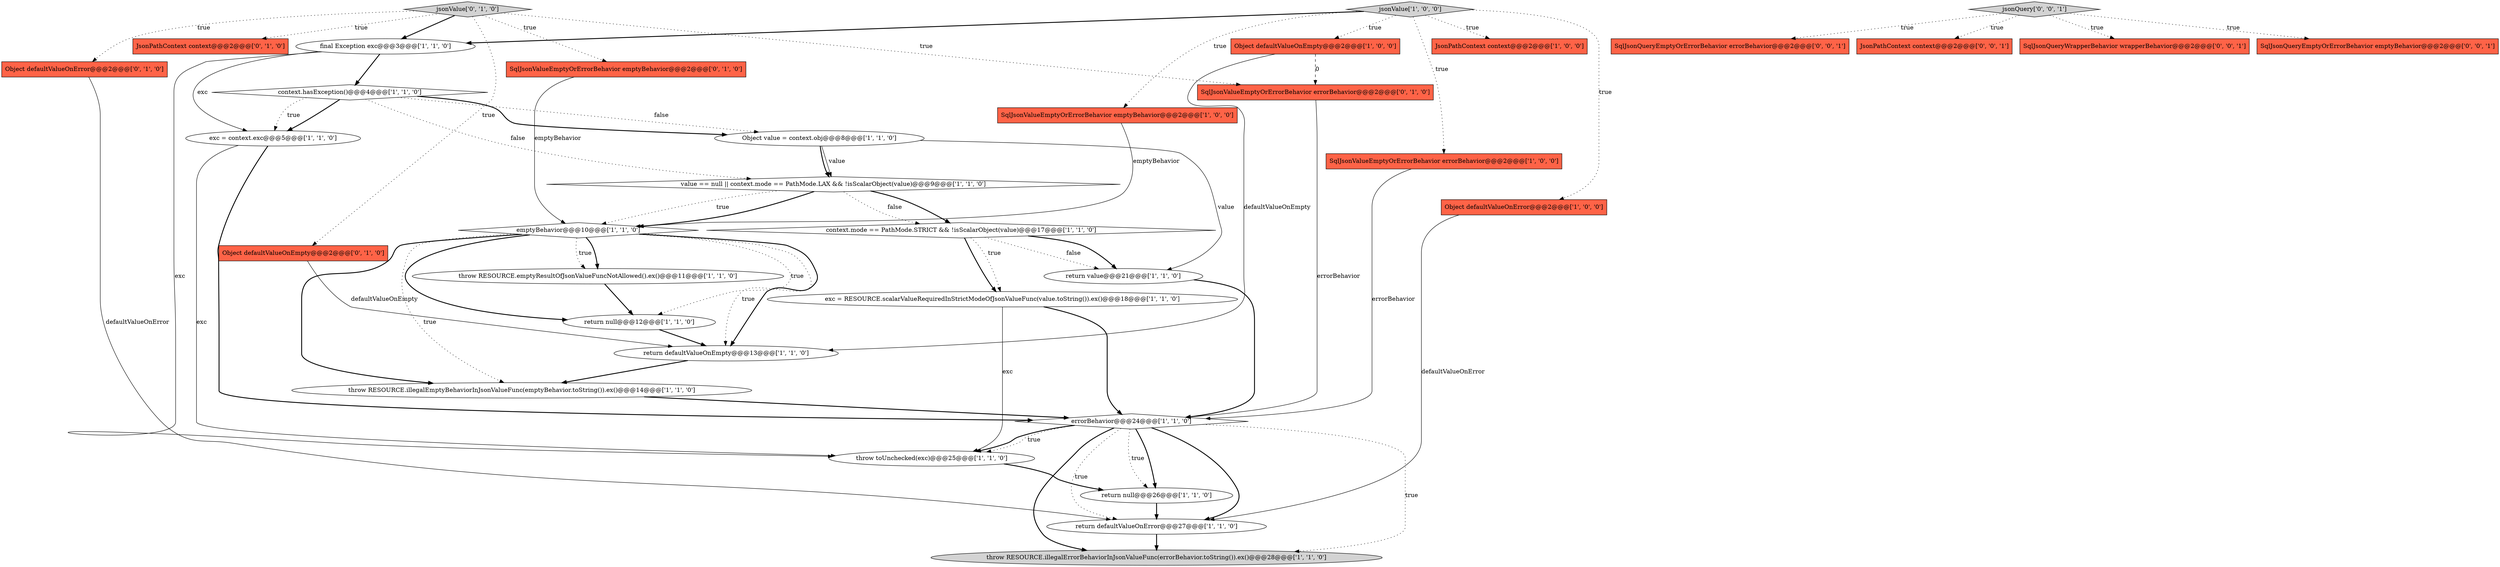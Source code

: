 digraph {
12 [style = filled, label = "return value@@@21@@@['1', '1', '0']", fillcolor = white, shape = ellipse image = "AAA0AAABBB1BBB"];
2 [style = filled, label = "exc = RESOURCE.scalarValueRequiredInStrictModeOfJsonValueFunc(value.toString()).ex()@@@18@@@['1', '1', '0']", fillcolor = white, shape = ellipse image = "AAA0AAABBB1BBB"];
14 [style = filled, label = "SqlJsonValueEmptyOrErrorBehavior emptyBehavior@@@2@@@['1', '0', '0']", fillcolor = tomato, shape = box image = "AAA0AAABBB1BBB"];
30 [style = filled, label = "SqlJsonQueryEmptyOrErrorBehavior errorBehavior@@@2@@@['0', '0', '1']", fillcolor = tomato, shape = box image = "AAA0AAABBB3BBB"];
33 [style = filled, label = "JsonPathContext context@@@2@@@['0', '0', '1']", fillcolor = tomato, shape = box image = "AAA0AAABBB3BBB"];
29 [style = filled, label = "SqlJsonValueEmptyOrErrorBehavior errorBehavior@@@2@@@['0', '1', '0']", fillcolor = tomato, shape = box image = "AAA1AAABBB2BBB"];
7 [style = filled, label = "throw toUnchecked(exc)@@@25@@@['1', '1', '0']", fillcolor = white, shape = ellipse image = "AAA0AAABBB1BBB"];
23 [style = filled, label = "Object defaultValueOnEmpty@@@2@@@['1', '0', '0']", fillcolor = tomato, shape = box image = "AAA1AAABBB1BBB"];
28 [style = filled, label = "SqlJsonValueEmptyOrErrorBehavior emptyBehavior@@@2@@@['0', '1', '0']", fillcolor = tomato, shape = box image = "AAA0AAABBB2BBB"];
0 [style = filled, label = "jsonValue['1', '0', '0']", fillcolor = lightgray, shape = diamond image = "AAA0AAABBB1BBB"];
21 [style = filled, label = "exc = context.exc@@@5@@@['1', '1', '0']", fillcolor = white, shape = ellipse image = "AAA0AAABBB1BBB"];
22 [style = filled, label = "errorBehavior@@@24@@@['1', '1', '0']", fillcolor = white, shape = diamond image = "AAA0AAABBB1BBB"];
16 [style = filled, label = "throw RESOURCE.illegalEmptyBehaviorInJsonValueFunc(emptyBehavior.toString()).ex()@@@14@@@['1', '1', '0']", fillcolor = white, shape = ellipse image = "AAA0AAABBB1BBB"];
13 [style = filled, label = "final Exception exc@@@3@@@['1', '1', '0']", fillcolor = white, shape = ellipse image = "AAA0AAABBB1BBB"];
25 [style = filled, label = "Object defaultValueOnError@@@2@@@['0', '1', '0']", fillcolor = tomato, shape = box image = "AAA0AAABBB2BBB"];
32 [style = filled, label = "jsonQuery['0', '0', '1']", fillcolor = lightgray, shape = diamond image = "AAA0AAABBB3BBB"];
18 [style = filled, label = "value == null || context.mode == PathMode.LAX && !isScalarObject(value)@@@9@@@['1', '1', '0']", fillcolor = white, shape = diamond image = "AAA0AAABBB1BBB"];
17 [style = filled, label = "return null@@@26@@@['1', '1', '0']", fillcolor = white, shape = ellipse image = "AAA0AAABBB1BBB"];
24 [style = filled, label = "JsonPathContext context@@@2@@@['0', '1', '0']", fillcolor = tomato, shape = box image = "AAA0AAABBB2BBB"];
11 [style = filled, label = "context.mode == PathMode.STRICT && !isScalarObject(value)@@@17@@@['1', '1', '0']", fillcolor = white, shape = diamond image = "AAA0AAABBB1BBB"];
15 [style = filled, label = "context.hasException()@@@4@@@['1', '1', '0']", fillcolor = white, shape = diamond image = "AAA0AAABBB1BBB"];
10 [style = filled, label = "emptyBehavior@@@10@@@['1', '1', '0']", fillcolor = white, shape = diamond image = "AAA0AAABBB1BBB"];
20 [style = filled, label = "SqlJsonValueEmptyOrErrorBehavior errorBehavior@@@2@@@['1', '0', '0']", fillcolor = tomato, shape = box image = "AAA0AAABBB1BBB"];
9 [style = filled, label = "return defaultValueOnEmpty@@@13@@@['1', '1', '0']", fillcolor = white, shape = ellipse image = "AAA0AAABBB1BBB"];
5 [style = filled, label = "JsonPathContext context@@@2@@@['1', '0', '0']", fillcolor = tomato, shape = box image = "AAA0AAABBB1BBB"];
1 [style = filled, label = "throw RESOURCE.emptyResultOfJsonValueFuncNotAllowed().ex()@@@11@@@['1', '1', '0']", fillcolor = white, shape = ellipse image = "AAA0AAABBB1BBB"];
26 [style = filled, label = "Object defaultValueOnEmpty@@@2@@@['0', '1', '0']", fillcolor = tomato, shape = box image = "AAA0AAABBB2BBB"];
19 [style = filled, label = "throw RESOURCE.illegalErrorBehaviorInJsonValueFunc(errorBehavior.toString()).ex()@@@28@@@['1', '1', '0']", fillcolor = lightgray, shape = ellipse image = "AAA0AAABBB1BBB"];
4 [style = filled, label = "return null@@@12@@@['1', '1', '0']", fillcolor = white, shape = ellipse image = "AAA0AAABBB1BBB"];
8 [style = filled, label = "return defaultValueOnError@@@27@@@['1', '1', '0']", fillcolor = white, shape = ellipse image = "AAA0AAABBB1BBB"];
34 [style = filled, label = "SqlJsonQueryWrapperBehavior wrapperBehavior@@@2@@@['0', '0', '1']", fillcolor = tomato, shape = box image = "AAA0AAABBB3BBB"];
31 [style = filled, label = "SqlJsonQueryEmptyOrErrorBehavior emptyBehavior@@@2@@@['0', '0', '1']", fillcolor = tomato, shape = box image = "AAA0AAABBB3BBB"];
6 [style = filled, label = "Object value = context.obj@@@8@@@['1', '1', '0']", fillcolor = white, shape = ellipse image = "AAA0AAABBB1BBB"];
27 [style = filled, label = "jsonValue['0', '1', '0']", fillcolor = lightgray, shape = diamond image = "AAA0AAABBB2BBB"];
3 [style = filled, label = "Object defaultValueOnError@@@2@@@['1', '0', '0']", fillcolor = tomato, shape = box image = "AAA0AAABBB1BBB"];
27->13 [style = bold, label=""];
4->9 [style = bold, label=""];
17->8 [style = bold, label=""];
20->22 [style = solid, label="errorBehavior"];
1->4 [style = bold, label=""];
22->19 [style = dotted, label="true"];
7->17 [style = bold, label=""];
0->5 [style = dotted, label="true"];
0->13 [style = bold, label=""];
23->9 [style = solid, label="defaultValueOnEmpty"];
18->11 [style = dotted, label="false"];
13->21 [style = solid, label="exc"];
29->22 [style = solid, label="errorBehavior"];
22->19 [style = bold, label=""];
3->8 [style = solid, label="defaultValueOnError"];
15->21 [style = bold, label=""];
8->19 [style = bold, label=""];
6->18 [style = bold, label=""];
11->12 [style = dotted, label="false"];
12->22 [style = bold, label=""];
27->26 [style = dotted, label="true"];
18->11 [style = bold, label=""];
22->7 [style = dotted, label="true"];
0->20 [style = dotted, label="true"];
15->6 [style = dotted, label="false"];
15->6 [style = bold, label=""];
11->12 [style = bold, label=""];
27->24 [style = dotted, label="true"];
26->9 [style = solid, label="defaultValueOnEmpty"];
14->10 [style = solid, label="emptyBehavior"];
15->21 [style = dotted, label="true"];
32->34 [style = dotted, label="true"];
16->22 [style = bold, label=""];
10->9 [style = dotted, label="true"];
23->29 [style = dashed, label="0"];
22->7 [style = bold, label=""];
9->16 [style = bold, label=""];
11->2 [style = bold, label=""];
32->33 [style = dotted, label="true"];
27->25 [style = dotted, label="true"];
25->8 [style = solid, label="defaultValueOnError"];
28->10 [style = solid, label="emptyBehavior"];
22->8 [style = bold, label=""];
18->10 [style = dotted, label="true"];
27->28 [style = dotted, label="true"];
11->2 [style = dotted, label="true"];
22->8 [style = dotted, label="true"];
18->10 [style = bold, label=""];
10->16 [style = bold, label=""];
27->29 [style = dotted, label="true"];
21->22 [style = bold, label=""];
6->18 [style = solid, label="value"];
32->30 [style = dotted, label="true"];
10->4 [style = bold, label=""];
22->17 [style = bold, label=""];
15->18 [style = dotted, label="false"];
22->17 [style = dotted, label="true"];
0->14 [style = dotted, label="true"];
10->9 [style = bold, label=""];
6->12 [style = solid, label="value"];
13->15 [style = bold, label=""];
10->1 [style = dotted, label="true"];
0->23 [style = dotted, label="true"];
10->4 [style = dotted, label="true"];
0->3 [style = dotted, label="true"];
2->22 [style = bold, label=""];
10->1 [style = bold, label=""];
10->16 [style = dotted, label="true"];
21->7 [style = solid, label="exc"];
32->31 [style = dotted, label="true"];
13->7 [style = solid, label="exc"];
2->7 [style = solid, label="exc"];
}
